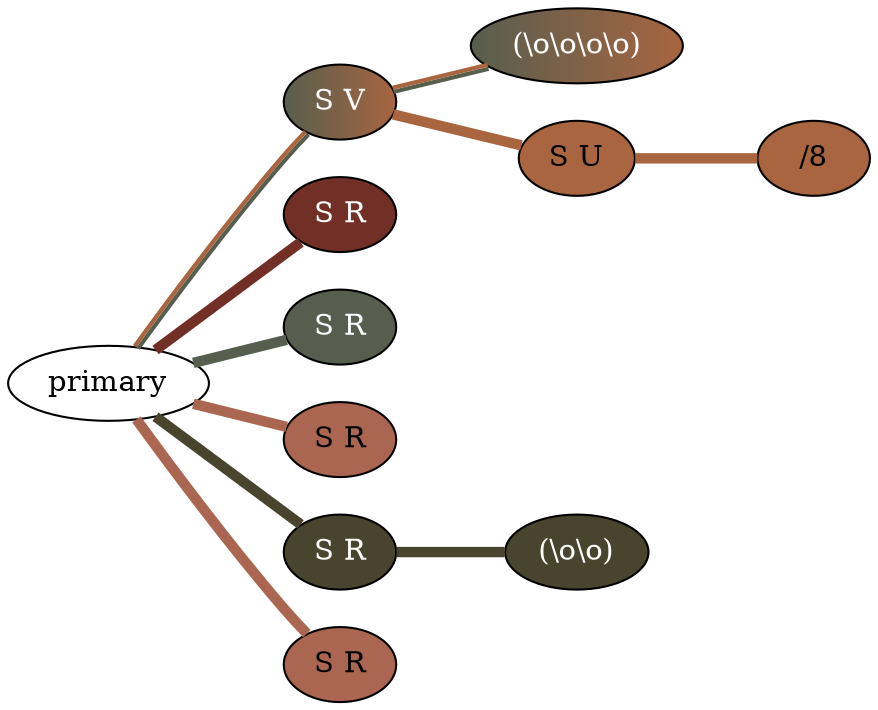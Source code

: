 graph {
 graph [rankdir=LR]
"1" [qtype="pendant_node", pendant_colors="#575E4E:#A86540", pendant_ply="S", pendant_attach="V", pendant_length="41.0", label="S V", style=filled, fillcolor="#575E4E:#A86540", fontcolor="#ffffff"]
"primary" -- "1" [qtype="pendant_link",penwidth=2,color="#575E4E:#A86540"]
"1:0" [qtype="knot_node", knot_value="4", knot_type="L", knot_position="9.5", knot_spin="Z", label="(\\o\\o\\o\\o)", style=filled, fillcolor="#575E4E:#A86540" , fontcolor="#ffffff"]
"1" -- "1:0" [qtype="knot_link",penwidth=2,color="#575E4E:#A86540"]
"1s1" [qtype="pendant_node", pendant_colors="#A86540", pendant_ply="S", pendant_attach="U", pendant_length="34.0", label="S U", style=filled, fillcolor="#A86540", fontcolor="#000000"]
"1" -- "1s1" [qtype="pendant_link",penwidth=5,color="#A86540"]
"1s1:0" [qtype="knot_node", knot_value="1", knot_type="E", knot_position="8.0", knot_spin="S", label="/8", style=filled, fillcolor="#A86540" , fontcolor="#000000"]
"1s1" -- "1s1:0" [qtype="knot_link",penwidth=5,color="#A86540"]
"2" [qtype="pendant_node", pendant_colors="#712F26", pendant_ply="S", pendant_attach="R", pendant_length="41.5", label="S R", style=filled, fillcolor="#712F26", fontcolor="#ffffff"]
"primary" -- "2" [qtype="pendant_link",penwidth=5,color="#712F26"]
"3" [qtype="pendant_node", pendant_colors="#575E4E", pendant_ply="S", pendant_attach="R", pendant_length="40.0", label="S R", style=filled, fillcolor="#575E4E", fontcolor="#ffffff"]
"primary" -- "3" [qtype="pendant_link",penwidth=5,color="#575E4E"]
"4" [qtype="pendant_node", pendant_colors="#AA6651", pendant_ply="S", pendant_attach="R", pendant_length="42.5", label="S R", style=filled, fillcolor="#AA6651", fontcolor="#000000"]
"primary" -- "4" [qtype="pendant_link",penwidth=5,color="#AA6651"]
"5" [qtype="pendant_node", pendant_colors="#48442D", pendant_ply="S", pendant_attach="R", pendant_length="32.0", label="S R", style=filled, fillcolor="#48442D", fontcolor="#ffffff"]
"primary" -- "5" [qtype="pendant_link",penwidth=5,color="#48442D"]
"5:0" [qtype="knot_node", knot_value="2", knot_type="L", knot_position="10.0", knot_spin="Z", label="(\\o\\o)", style=filled, fillcolor="#48442D" , fontcolor="#ffffff"]
"5" -- "5:0" [qtype="knot_link",penwidth=5,color="#48442D"]
"6" [qtype="pendant_node", pendant_colors="#AA6651", pendant_ply="S", pendant_attach="R", pendant_length="39.0", label="S R", style=filled, fillcolor="#AA6651", fontcolor="#000000"]
"primary" -- "6" [qtype="pendant_link",penwidth=5,color="#AA6651"]
}

